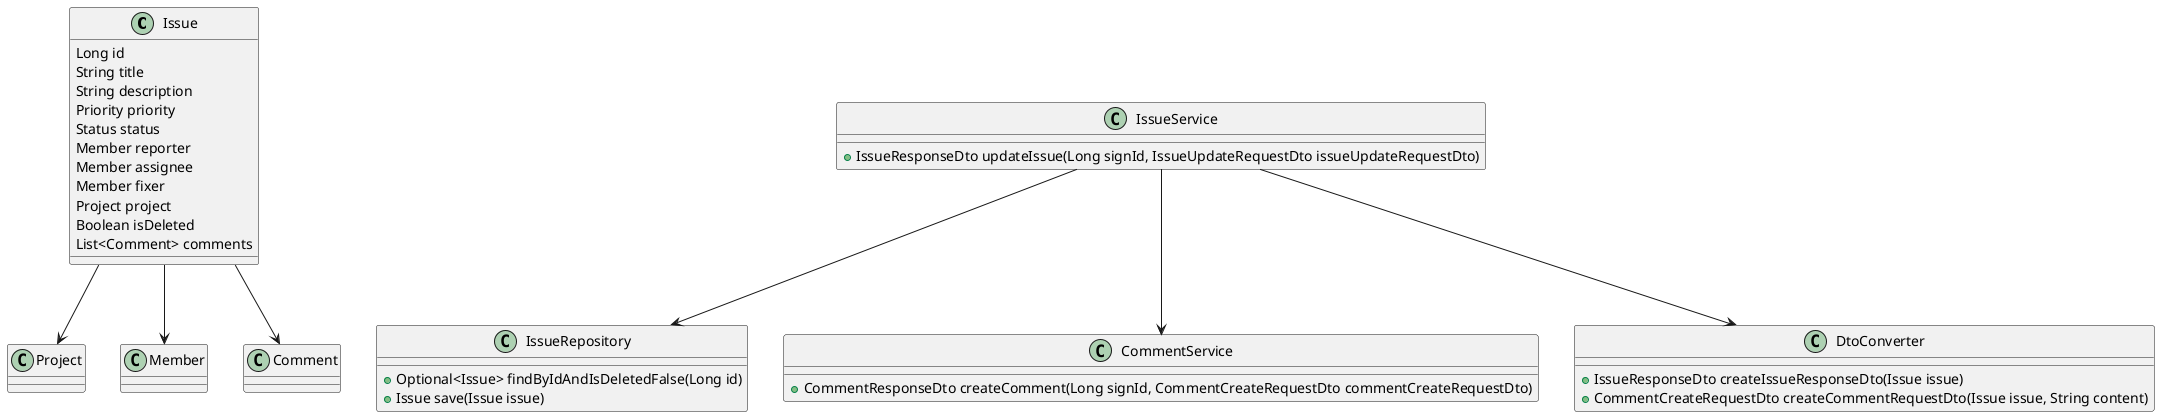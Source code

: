 @startuml
class Issue {
    Long id
    String title
    String description
    Priority priority
    Status status
    Member reporter
    Member assignee
    Member fixer
    Project project
    Boolean isDeleted
    List<Comment> comments
}

class IssueService {
    +IssueResponseDto updateIssue(Long signId, IssueUpdateRequestDto issueUpdateRequestDto)
}

class IssueRepository {
    +Optional<Issue> findByIdAndIsDeletedFalse(Long id)
    +Issue save(Issue issue)
}

class CommentService {
    +CommentResponseDto createComment(Long signId, CommentCreateRequestDto commentCreateRequestDto)
}

class DtoConverter {
    +IssueResponseDto createIssueResponseDto(Issue issue)
    +CommentCreateRequestDto createCommentRequestDto(Issue issue, String content)
}

IssueService --> IssueRepository
IssueService --> CommentService
IssueService --> DtoConverter
Issue --> Project
Issue --> Member
Issue --> Comment
@enduml
